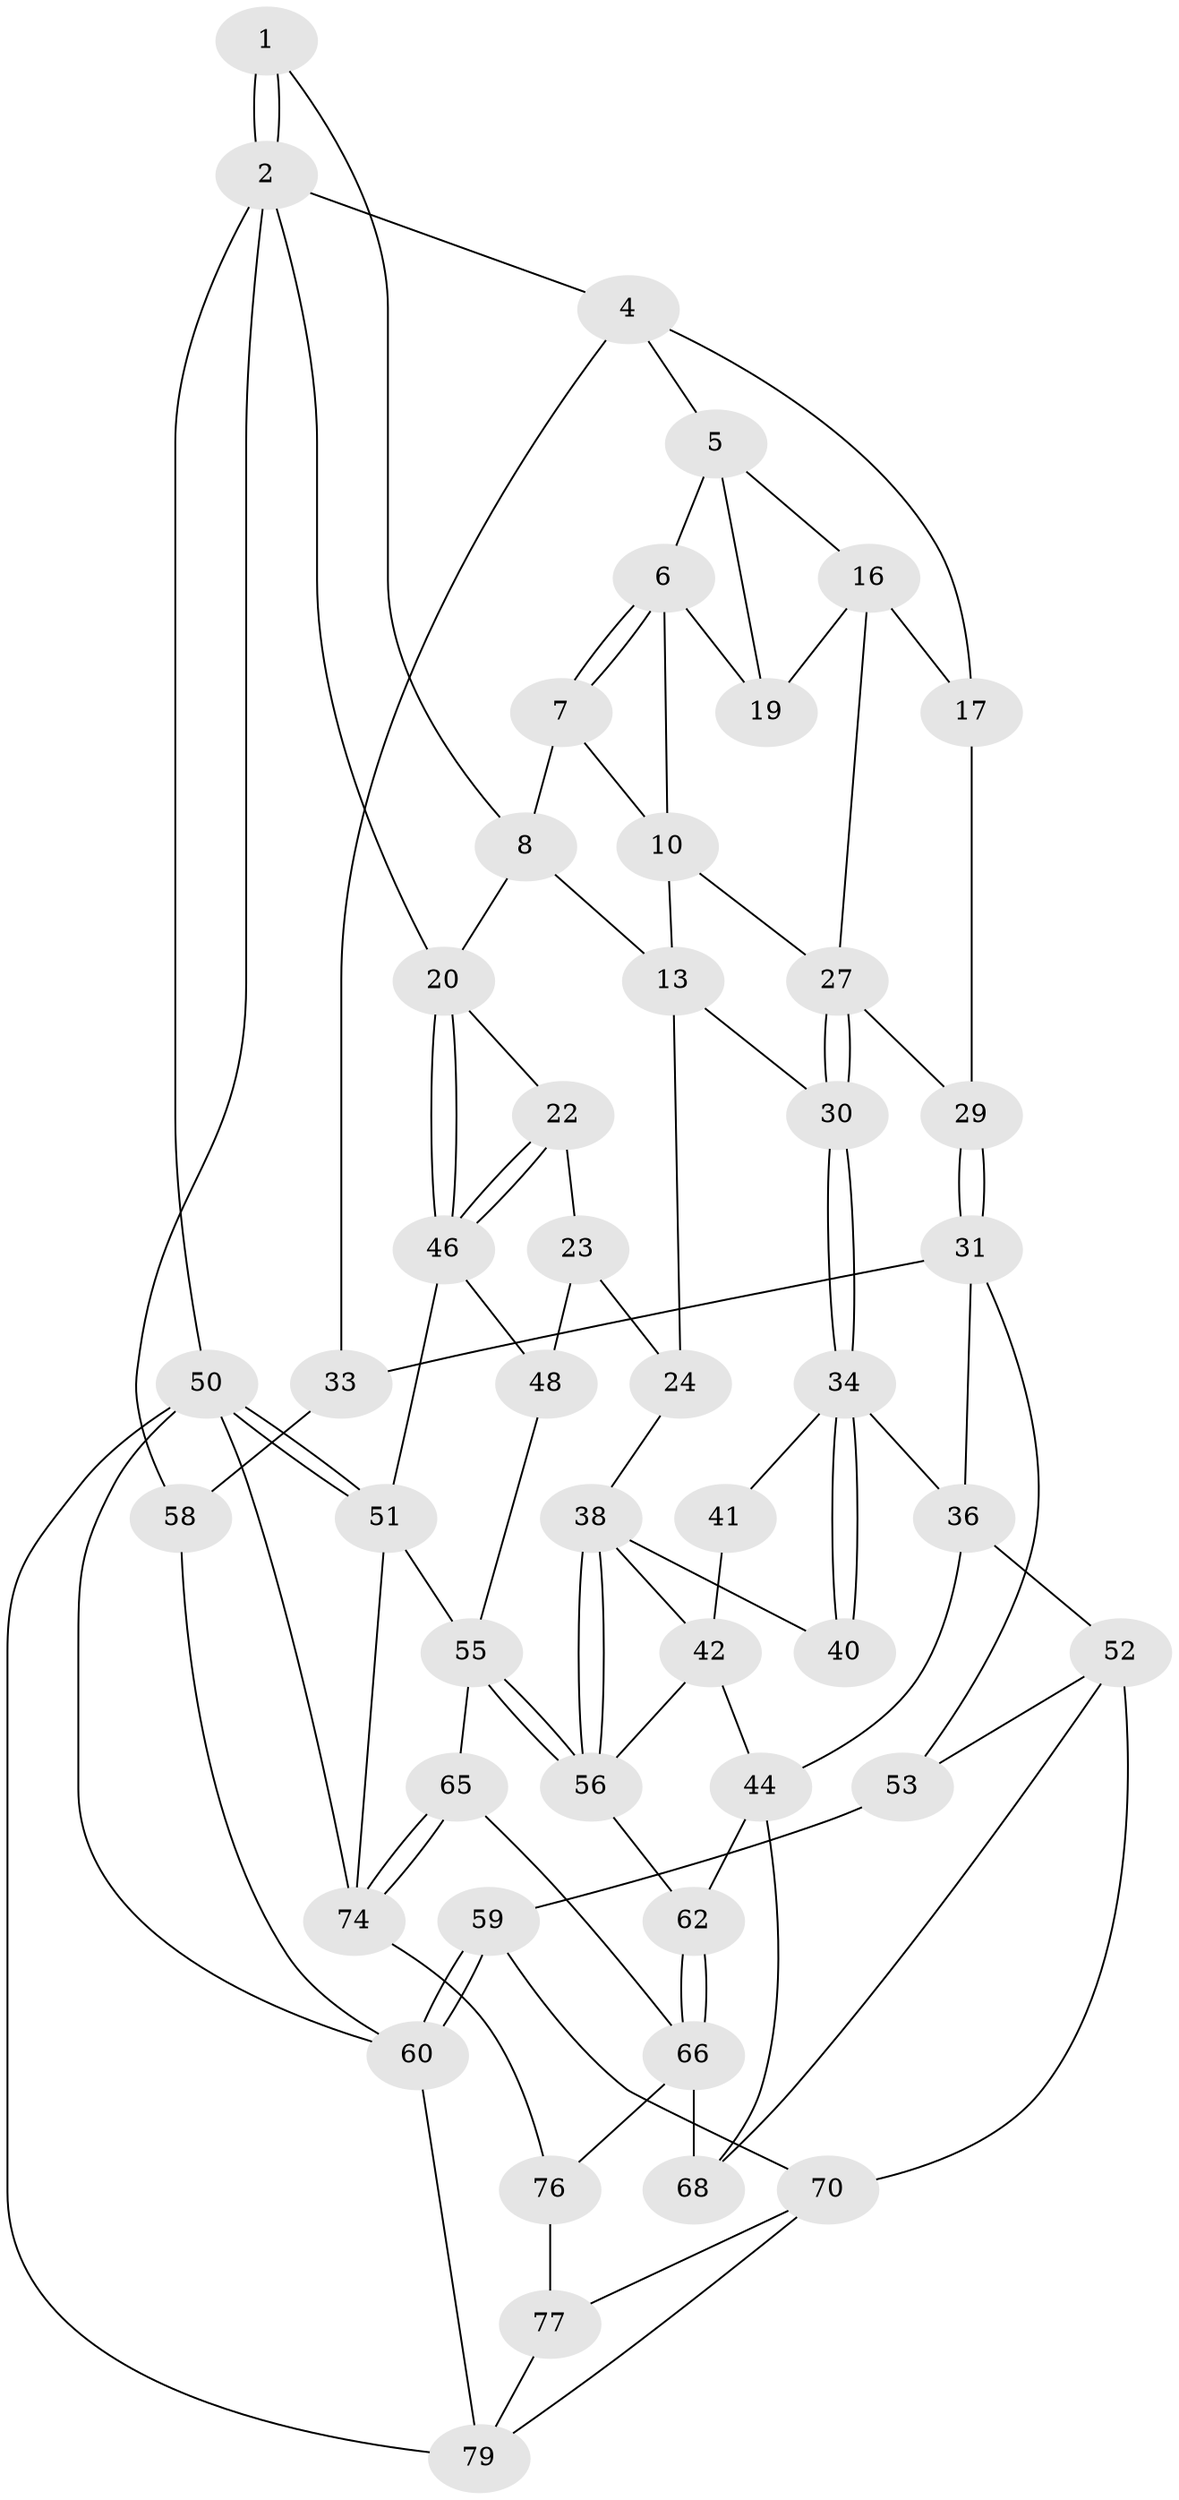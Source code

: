 // Generated by graph-tools (version 1.1) at 2025/24/03/03/25 07:24:39]
// undirected, 48 vertices, 99 edges
graph export_dot {
graph [start="1"]
  node [color=gray90,style=filled];
  1 [pos="+0.9493514681026602+0"];
  2 [pos="+1+0",super="+3"];
  4 [pos="+0.26492066769197964+0",super="+18"];
  5 [pos="+0.2800845315721615+0",super="+15"];
  6 [pos="+0.4741385852217359+0",super="+12"];
  7 [pos="+0.6179380987790888+0",super="+9"];
  8 [pos="+0.8431744653354386+0.12284264737990477",super="+14"];
  10 [pos="+0.7111600665915785+0.08264193851554645",super="+11"];
  13 [pos="+0.7919755800187085+0.19729740057492615",super="+25"];
  16 [pos="+0.243250958675952+0.1613592717735201",super="+26"];
  17 [pos="+0.20917013102766369+0.21087818378142553"];
  19 [pos="+0.37819571211721+0.1969068651778178"];
  20 [pos="+1+0",super="+21"];
  22 [pos="+1+0.3121758018737608"];
  23 [pos="+1+0.3130767514695426",super="+49"];
  24 [pos="+0.8516418601451997+0.34091945526924455",super="+37"];
  27 [pos="+0.578361879132756+0.24872034980770236",super="+28"];
  29 [pos="+0.34821294187176904+0.28623381990692753"];
  30 [pos="+0.5943046130813988+0.27534039569275964"];
  31 [pos="+0.32776521620161914+0.4270462534922087",super="+32"];
  33 [pos="+0.024512842905977487+0.3868596875082236"];
  34 [pos="+0.5896995303001191+0.28581257695496504",super="+35"];
  36 [pos="+0.3725393104814006+0.4321714690094083",super="+45"];
  38 [pos="+0.7686885513772204+0.4960992530604527",super="+39"];
  40 [pos="+0.618555444235473+0.4172360295823185"];
  41 [pos="+0.5360232689812565+0.47230650477904357"];
  42 [pos="+0.6019046382015816+0.5806022765754719",super="+43"];
  44 [pos="+0.546714048837506+0.6164848882424815",super="+63"];
  46 [pos="+1+0.3039008521691455",super="+47"];
  48 [pos="+0.9605947226213031+0.6015689457047291"];
  50 [pos="+1+1",super="+72"];
  51 [pos="+1+0.9278979823991923",super="+71"];
  52 [pos="+0.49118337787612004+0.6399967780438454",super="+69"];
  53 [pos="+0.24705521213456105+0.5951459640917817",super="+54"];
  55 [pos="+0.8861993175820645+0.6560073946336338",super="+64"];
  56 [pos="+0.8000759641814806+0.6163081871367394",super="+57"];
  58 [pos="+0+0.36960580743431876"];
  59 [pos="+0.08909592920246219+0.7982344234787341",super="+67"];
  60 [pos="+0.06749789947605345+0.8344071269837615",super="+61"];
  62 [pos="+0.7008958517014902+0.7744877785529011"];
  65 [pos="+0.8344652419715941+0.7838875897456045"];
  66 [pos="+0.7013746764300047+0.7754179869122771",super="+73"];
  68 [pos="+0.5435024417627046+0.8020598107587708"];
  70 [pos="+0.38568733798660504+0.8036567165868383",super="+78"];
  74 [pos="+0.8649737887962696+0.9159744990894132",super="+75"];
  76 [pos="+0.6453237224806686+1"];
  77 [pos="+0.5728701723065596+1"];
  79 [pos="+0.29172252615516014+0.8771951277705178",super="+80"];
  1 -- 2;
  1 -- 2;
  1 -- 8;
  2 -- 20;
  2 -- 50 [weight=2];
  2 -- 58;
  2 -- 4;
  4 -- 5;
  4 -- 17;
  4 -- 33;
  5 -- 6;
  5 -- 16;
  5 -- 19;
  6 -- 7;
  6 -- 7;
  6 -- 19;
  6 -- 10;
  7 -- 8;
  7 -- 10;
  8 -- 20;
  8 -- 13;
  10 -- 13;
  10 -- 27;
  13 -- 24;
  13 -- 30;
  16 -- 17;
  16 -- 27;
  16 -- 19;
  17 -- 29;
  20 -- 46;
  20 -- 46;
  20 -- 22;
  22 -- 23;
  22 -- 46;
  22 -- 46;
  23 -- 24 [weight=2];
  23 -- 48;
  24 -- 38;
  27 -- 30;
  27 -- 30;
  27 -- 29;
  29 -- 31;
  29 -- 31;
  30 -- 34;
  30 -- 34;
  31 -- 36;
  31 -- 33;
  31 -- 53;
  33 -- 58;
  34 -- 40;
  34 -- 40;
  34 -- 41;
  34 -- 36;
  36 -- 44;
  36 -- 52;
  38 -- 56;
  38 -- 56;
  38 -- 40;
  38 -- 42;
  41 -- 42;
  42 -- 56;
  42 -- 44;
  44 -- 62;
  44 -- 68;
  46 -- 48;
  46 -- 51;
  48 -- 55;
  50 -- 51;
  50 -- 51;
  50 -- 74;
  50 -- 60;
  50 -- 79;
  51 -- 74;
  51 -- 55;
  52 -- 53;
  52 -- 70;
  52 -- 68;
  53 -- 59 [weight=2];
  55 -- 56;
  55 -- 56;
  55 -- 65;
  56 -- 62;
  58 -- 60;
  59 -- 60;
  59 -- 60;
  59 -- 70;
  60 -- 79;
  62 -- 66;
  62 -- 66;
  65 -- 66;
  65 -- 74;
  65 -- 74;
  66 -- 68;
  66 -- 76;
  70 -- 77;
  70 -- 79;
  74 -- 76;
  76 -- 77;
  77 -- 79;
}
